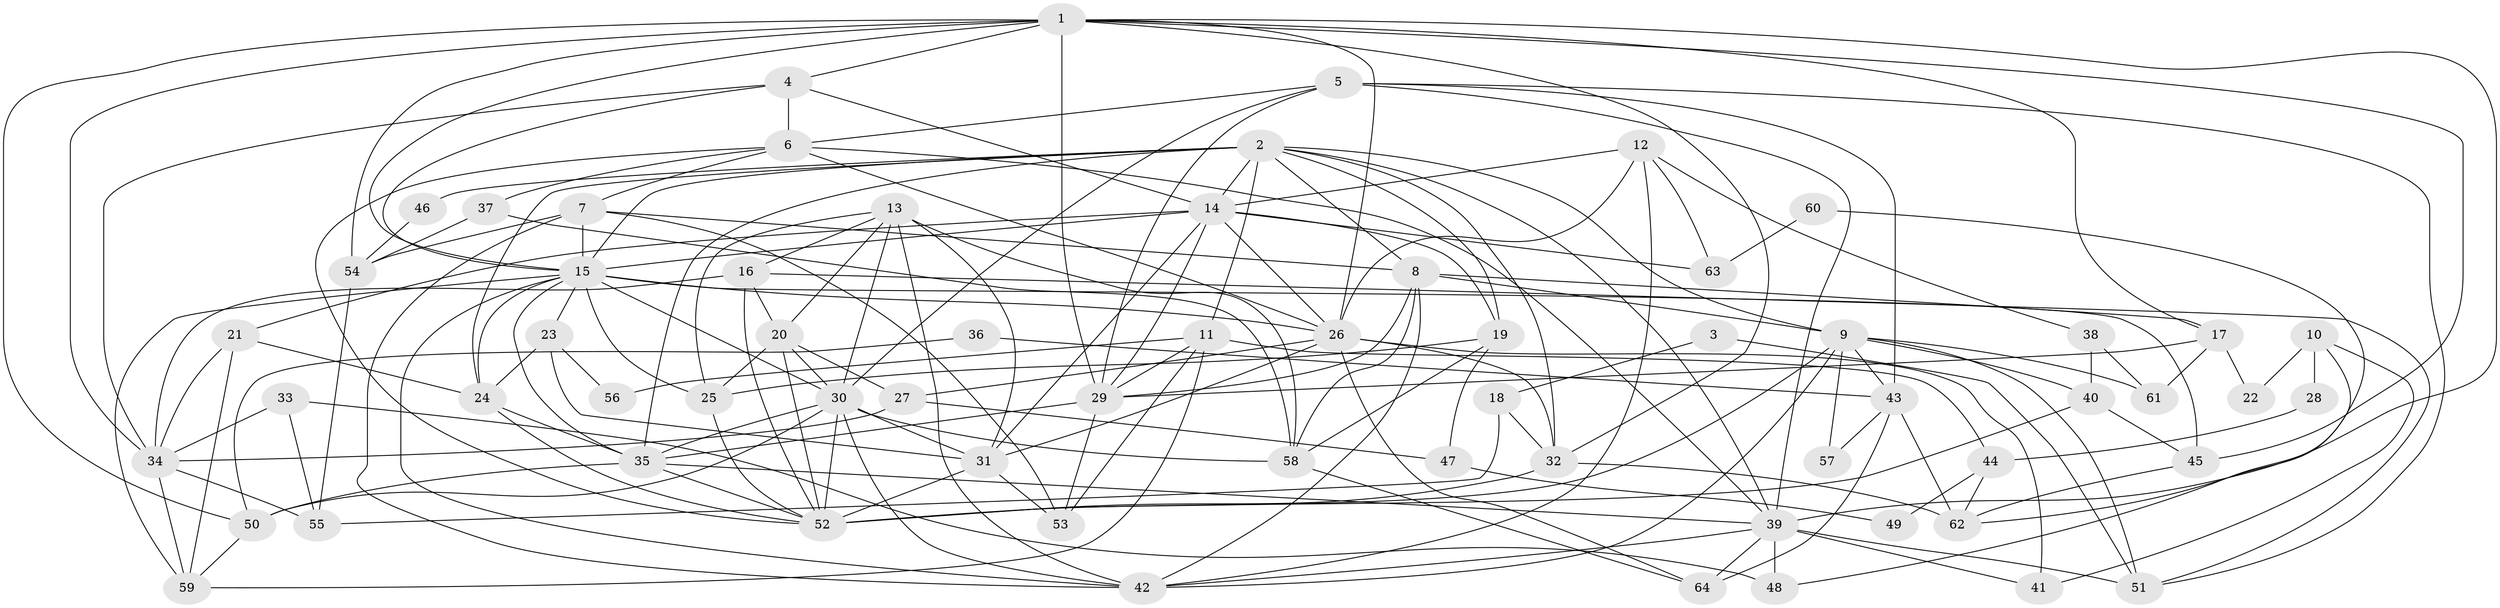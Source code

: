 // original degree distribution, {3: 0.1875, 4: 0.28125, 2: 0.171875, 6: 0.09375, 7: 0.0390625, 5: 0.2265625}
// Generated by graph-tools (version 1.1) at 2025/36/03/09/25 02:36:25]
// undirected, 64 vertices, 172 edges
graph export_dot {
graph [start="1"]
  node [color=gray90,style=filled];
  1;
  2;
  3;
  4;
  5;
  6;
  7;
  8;
  9;
  10;
  11;
  12;
  13;
  14;
  15;
  16;
  17;
  18;
  19;
  20;
  21;
  22;
  23;
  24;
  25;
  26;
  27;
  28;
  29;
  30;
  31;
  32;
  33;
  34;
  35;
  36;
  37;
  38;
  39;
  40;
  41;
  42;
  43;
  44;
  45;
  46;
  47;
  48;
  49;
  50;
  51;
  52;
  53;
  54;
  55;
  56;
  57;
  58;
  59;
  60;
  61;
  62;
  63;
  64;
  1 -- 4 [weight=1.0];
  1 -- 15 [weight=2.0];
  1 -- 17 [weight=1.0];
  1 -- 26 [weight=1.0];
  1 -- 29 [weight=1.0];
  1 -- 32 [weight=1.0];
  1 -- 34 [weight=1.0];
  1 -- 39 [weight=2.0];
  1 -- 45 [weight=1.0];
  1 -- 50 [weight=1.0];
  1 -- 54 [weight=1.0];
  2 -- 8 [weight=1.0];
  2 -- 9 [weight=2.0];
  2 -- 11 [weight=2.0];
  2 -- 14 [weight=1.0];
  2 -- 15 [weight=1.0];
  2 -- 19 [weight=1.0];
  2 -- 24 [weight=1.0];
  2 -- 32 [weight=1.0];
  2 -- 35 [weight=2.0];
  2 -- 39 [weight=1.0];
  2 -- 46 [weight=1.0];
  3 -- 18 [weight=1.0];
  3 -- 51 [weight=1.0];
  4 -- 6 [weight=1.0];
  4 -- 14 [weight=1.0];
  4 -- 15 [weight=1.0];
  4 -- 34 [weight=1.0];
  5 -- 6 [weight=1.0];
  5 -- 29 [weight=1.0];
  5 -- 30 [weight=1.0];
  5 -- 39 [weight=1.0];
  5 -- 43 [weight=1.0];
  5 -- 51 [weight=1.0];
  6 -- 7 [weight=1.0];
  6 -- 26 [weight=1.0];
  6 -- 37 [weight=1.0];
  6 -- 39 [weight=1.0];
  6 -- 52 [weight=1.0];
  7 -- 8 [weight=1.0];
  7 -- 15 [weight=3.0];
  7 -- 42 [weight=1.0];
  7 -- 53 [weight=1.0];
  7 -- 54 [weight=1.0];
  8 -- 9 [weight=1.0];
  8 -- 17 [weight=1.0];
  8 -- 29 [weight=1.0];
  8 -- 42 [weight=1.0];
  8 -- 58 [weight=1.0];
  9 -- 40 [weight=1.0];
  9 -- 42 [weight=1.0];
  9 -- 43 [weight=1.0];
  9 -- 51 [weight=1.0];
  9 -- 52 [weight=1.0];
  9 -- 57 [weight=1.0];
  9 -- 61 [weight=1.0];
  10 -- 22 [weight=1.0];
  10 -- 28 [weight=1.0];
  10 -- 41 [weight=1.0];
  10 -- 48 [weight=1.0];
  11 -- 29 [weight=1.0];
  11 -- 44 [weight=1.0];
  11 -- 53 [weight=1.0];
  11 -- 56 [weight=1.0];
  11 -- 59 [weight=1.0];
  12 -- 14 [weight=2.0];
  12 -- 26 [weight=1.0];
  12 -- 38 [weight=1.0];
  12 -- 42 [weight=1.0];
  12 -- 63 [weight=1.0];
  13 -- 16 [weight=1.0];
  13 -- 20 [weight=1.0];
  13 -- 25 [weight=1.0];
  13 -- 30 [weight=2.0];
  13 -- 31 [weight=1.0];
  13 -- 42 [weight=1.0];
  13 -- 58 [weight=1.0];
  14 -- 15 [weight=1.0];
  14 -- 19 [weight=1.0];
  14 -- 21 [weight=1.0];
  14 -- 26 [weight=2.0];
  14 -- 29 [weight=1.0];
  14 -- 31 [weight=1.0];
  14 -- 63 [weight=1.0];
  15 -- 23 [weight=1.0];
  15 -- 24 [weight=1.0];
  15 -- 25 [weight=1.0];
  15 -- 26 [weight=1.0];
  15 -- 30 [weight=1.0];
  15 -- 35 [weight=1.0];
  15 -- 42 [weight=1.0];
  15 -- 45 [weight=1.0];
  15 -- 59 [weight=1.0];
  16 -- 20 [weight=1.0];
  16 -- 34 [weight=2.0];
  16 -- 51 [weight=1.0];
  16 -- 52 [weight=1.0];
  17 -- 22 [weight=1.0];
  17 -- 29 [weight=1.0];
  17 -- 61 [weight=1.0];
  18 -- 32 [weight=1.0];
  18 -- 55 [weight=1.0];
  19 -- 25 [weight=1.0];
  19 -- 47 [weight=1.0];
  19 -- 58 [weight=1.0];
  20 -- 25 [weight=1.0];
  20 -- 27 [weight=1.0];
  20 -- 30 [weight=1.0];
  20 -- 52 [weight=1.0];
  21 -- 24 [weight=1.0];
  21 -- 34 [weight=1.0];
  21 -- 59 [weight=1.0];
  23 -- 24 [weight=1.0];
  23 -- 31 [weight=1.0];
  23 -- 56 [weight=1.0];
  24 -- 35 [weight=2.0];
  24 -- 52 [weight=1.0];
  25 -- 52 [weight=1.0];
  26 -- 27 [weight=1.0];
  26 -- 31 [weight=1.0];
  26 -- 32 [weight=1.0];
  26 -- 41 [weight=1.0];
  26 -- 64 [weight=1.0];
  27 -- 34 [weight=1.0];
  27 -- 47 [weight=1.0];
  28 -- 44 [weight=1.0];
  29 -- 35 [weight=1.0];
  29 -- 53 [weight=1.0];
  30 -- 31 [weight=1.0];
  30 -- 35 [weight=1.0];
  30 -- 42 [weight=1.0];
  30 -- 50 [weight=1.0];
  30 -- 52 [weight=1.0];
  30 -- 58 [weight=1.0];
  31 -- 52 [weight=2.0];
  31 -- 53 [weight=1.0];
  32 -- 52 [weight=1.0];
  32 -- 62 [weight=1.0];
  33 -- 34 [weight=1.0];
  33 -- 48 [weight=1.0];
  33 -- 55 [weight=1.0];
  34 -- 55 [weight=1.0];
  34 -- 59 [weight=2.0];
  35 -- 39 [weight=1.0];
  35 -- 50 [weight=1.0];
  35 -- 52 [weight=1.0];
  36 -- 43 [weight=1.0];
  36 -- 50 [weight=1.0];
  37 -- 54 [weight=1.0];
  37 -- 58 [weight=1.0];
  38 -- 40 [weight=2.0];
  38 -- 61 [weight=1.0];
  39 -- 41 [weight=1.0];
  39 -- 42 [weight=1.0];
  39 -- 48 [weight=1.0];
  39 -- 51 [weight=1.0];
  39 -- 64 [weight=1.0];
  40 -- 45 [weight=1.0];
  40 -- 52 [weight=1.0];
  43 -- 57 [weight=1.0];
  43 -- 62 [weight=1.0];
  43 -- 64 [weight=1.0];
  44 -- 49 [weight=1.0];
  44 -- 62 [weight=1.0];
  45 -- 62 [weight=1.0];
  46 -- 54 [weight=1.0];
  47 -- 49 [weight=1.0];
  50 -- 59 [weight=1.0];
  54 -- 55 [weight=1.0];
  58 -- 64 [weight=1.0];
  60 -- 62 [weight=1.0];
  60 -- 63 [weight=1.0];
}

